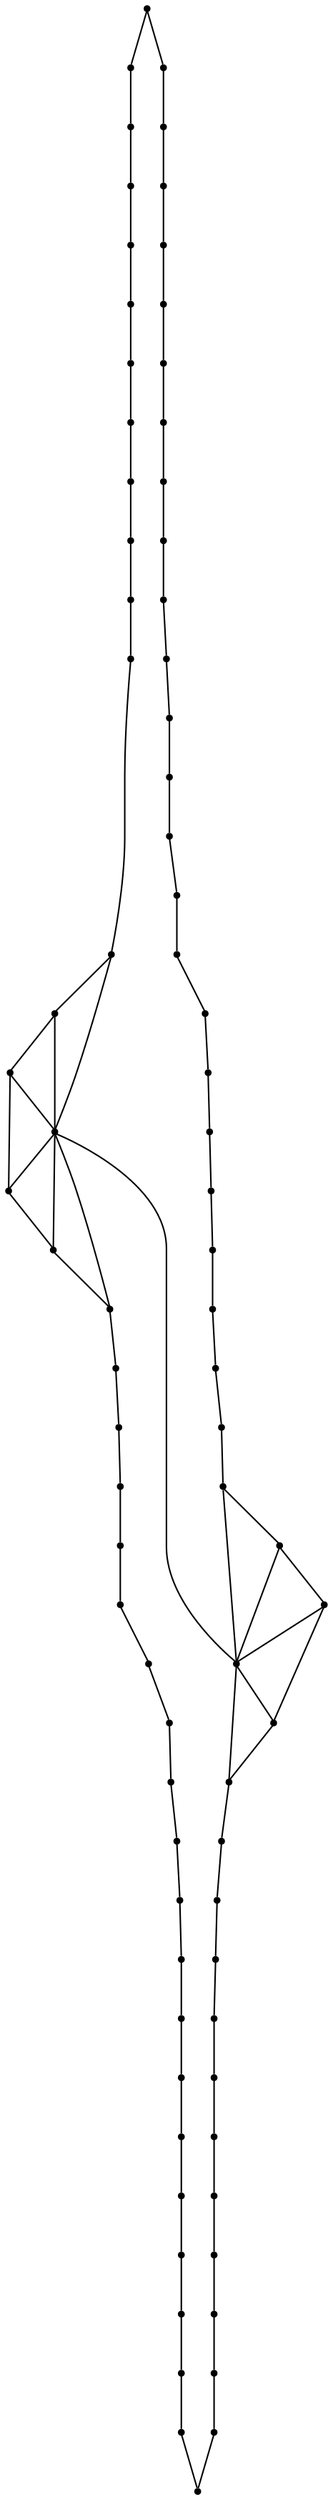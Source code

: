 graph {
  node [shape=point,comment="{\"directed\":false,\"doi\":\"10.1007/11618058_3\",\"figure\":\"5 (11)\"}"]

  v0 [pos="1228.9952398255814,389.21216011047363"]
  v1 [pos="1228.373296693314,400.1038201649984"]
  v2 [pos="1226.782335574128,411.0568968454997"]
  v3 [pos="1228.635828488372,378.47779273986816"]
  v4 [pos="1224.2475381540696,421.9746239980062"]
  v5 [pos="1220.7937681686046,432.7610619862874"]
  v6 [pos="1227.2897529069767,367.9933516184489"]
  v7 [pos="1224.948714571221,357.84752845764154"]
  v8 [pos="1221.61160065407,348.12049547831214"]
  v9 [pos="1216.4554278706394,443.31938107808435"]
  v10 [pos="1217.3295694040696,338.9205265045166"]
  v11 [pos="1211.2700990188953,453.5528151194255"]
  v12 [pos="1212.050476925872,330.29441515604657"]
  v13 [pos="1205.2825172601742,463.3683490753174"]
  v14 [pos="1205.8034474927324,322.2641595204671"]
  v15 [pos="1198.540661337209,472.67773628234863"]
  v16 [pos="1198.911550690407,315.149621963501"]
  v17 [pos="1191.0975972020349,481.39336585998535"]
  v18 [pos="1190.6839752906976,308.59031359354657"]
  v19 [pos="1183.0106831395349,489.4351291656494"]
  v20 [pos="1181.6739871002908,302.53613471984863"]
  v21 [pos="1174.3361328125,496.72253608703613"]
  v22 [pos="1173.8818768168605,299.1121260325114"]
  v23 [pos="1165.1417332848837,503.18921089172363"]
  v24 [pos="1160.38671875,293.6985619862874"]
  v25 [pos="1155.4868459302324,508.77774238586426"]
  v26 [pos="1149.6961709665698,288.56003761291504"]
  v27 [pos="1145.4536927688953,513.4037621816"]
  v28 [pos="1135.0945130813952,517.0537916819255"]
  v29 [pos="1129.9404069767443,298.14026832580566"]
  v30 [pos="1127.546207303779,278.23606808980304"]
  v31 [pos="1124.4644077034884,519.7309462229412"]
  v32 [pos="1116.7420875726743,273.13085873921716"]
  v33 [pos="1113.7290288880815,521.1538283030193"]
  v34 [pos="1102.8040879360467,521.707976659139"]
  v35 [pos="1052.595796239099,498.7662601470947"]
  v36 [pos="1105.9265216206395,268.3829593658447"]
  v37 [pos="1096.4133130450582,261.99550310770667"]
  v38 [pos="1091.7207757994186,521.4819558461508"]
  v39 [pos="1085.6592705305234,258.46112251281727"]
  v40 [pos="1081.3271938590117,518.4527683258057"]
  v41 [pos="1074.88742278343,255.7892449696859"]
  v42 [pos="1069.9656749636627,517.0954990386963"]
  v43 [pos="1064.1146052870638,254.09755388895667"]
  v44 [pos="1058.4968954396802,515.3777408599854"]
  v45 [pos="1053.1719544876453,253.79447619120276"]
  v46 [pos="1042.272004451308,254.62779680887854"]
  v47 [pos="1035.2040266170059,511.6996097564697"]
  v48 [pos="1031.461652888808,256.627779006958"]
  v49 [pos="1023.5268463844477,509.7569115956625"]
  v50 [pos="1020.7898800872093,259.7985553741454"]
  v51 [pos="1012.0299123364825,507.47470537821454"]
  v52 [pos="1010.3493845385174,264.0735594431559"]
  v53 [pos="1000.0026685138082,506.90796852111816"]
  v54 [pos="1000.202707122093,269.420493443807"]
  v55 [pos="989.2371479832849,503.5902627309164"]
  v56 [pos="990.4227539062499,275.7829634348551"]
  v57 [pos="979.0247978742733,499.5600986480713"]
  v58 [pos="981.0783134992732,283.0975182851156"]
  v59 [pos="972.2360442405524,291.29021644592285"]
  v60 [pos="969.4667900617733,494.73921140035"]
  v61 [pos="963.9626362645349,300.2870527903239"]
  v62 [pos="960.7735124454941,488.758020401001"]
  v63 [pos="956.3195494186047,310.00168800354004"]
  v64 [pos="952.8980832122093,481.91108385721844"]
  v65 [pos="949.3651276344476,320.3412977854411"]
  v66 [pos="945.9051258175872,474.2069212595622"]
  v67 [pos="943.1546148255813,331.2142022450765"]
  v68 [pos="939.8414902797965,465.67261695861816"]
  v69 [pos="937.7400595021802,342.5194390614828"]
  v70 [pos="934.7270008175872,456.4069716135661"]
  v71 [pos="933.1662767986919,354.15280342102045"]
  v72 [pos="930.5897642623546,446.4788405100505"]
  v73 [pos="929.4760151707849,366.0111077626546"]
  v74 [pos="927.4443745457849,435.9683322906494"]
  v75 [pos="926.7025958393895,377.98709551493323"]
  v76 [pos="925.3012922420057,424.96636390686035"]
  v77 [pos="924.879308230378,389.97668902079266"]
  v78 [pos="924.1635696765989,413.56944719950354"]
  v79 [pos="924.0260560501454,401.87040646870935"]

  v78 -- v79 [id="-3",pos="924.1635696765989,413.56944719950354 924.0260560501454,401.87040646870935 924.0260560501454,401.87040646870935 924.0260560501454,401.87040646870935"]
  v79 -- v77 [id="-5",pos="924.0260560501454,401.87040646870935 924.879308230378,389.97668902079266 924.879308230378,389.97668902079266 924.879308230378,389.97668902079266"]
  v77 -- v75 [id="-10",pos="924.879308230378,389.97668902079266 926.7025958393895,377.98709551493323 926.7025958393895,377.98709551493323 926.7025958393895,377.98709551493323"]
  v75 -- v73 [id="-16",pos="926.7025958393895,377.98709551493323 929.4760151707849,366.0111077626546 929.4760151707849,366.0111077626546 929.4760151707849,366.0111077626546"]
  v76 -- v78 [id="-24",pos="925.3012922420057,424.96636390686035 924.1635696765989,413.56944719950354 924.1635696765989,413.56944719950354 924.1635696765989,413.56944719950354"]
  v76 -- v74 [id="-34",pos="925.3012922420057,424.96636390686035 927.4443745457849,435.9683322906494 927.4443745457849,435.9683322906494 927.4443745457849,435.9683322906494"]
  v73 -- v71 [id="-47",pos="929.4760151707849,366.0111077626546 933.1662767986919,354.15280342102045 933.1662767986919,354.15280342102045 933.1662767986919,354.15280342102045"]
  v74 -- v72 [id="-52",pos="927.4443745457849,435.9683322906494 930.5897642623546,446.4788405100505 930.5897642623546,446.4788405100505 930.5897642623546,446.4788405100505"]
  v72 -- v70 [id="-76",pos="930.5897642623546,446.4788405100505 934.7270008175872,456.4069716135661 934.7270008175872,456.4069716135661 934.7270008175872,456.4069716135661"]
  v71 -- v69 [id="-89",pos="933.1662767986919,354.15280342102045 937.7400595021802,342.5194390614828 937.7400595021802,342.5194390614828 937.7400595021802,342.5194390614828"]
  v70 -- v68 [id="-112",pos="934.7270008175872,456.4069716135661 939.8414902797965,465.67261695861816 939.8414902797965,465.67261695861816 939.8414902797965,465.67261695861816"]
  v69 -- v67 [id="-130",pos="937.7400595021802,342.5194390614828 943.1546148255813,331.2142022450765 943.1546148255813,331.2142022450765 943.1546148255813,331.2142022450765"]
  v68 -- v66 [id="-145",pos="939.8414902797965,465.67261695861816 945.9051258175872,474.2069212595622 945.9051258175872,474.2069212595622 945.9051258175872,474.2069212595622"]
  v67 -- v65 [id="-166",pos="943.1546148255813,331.2142022450765 949.3651276344476,320.3412977854411 949.3651276344476,320.3412977854411 949.3651276344476,320.3412977854411"]
  v66 -- v64 [id="-181",pos="945.9051258175872,474.2069212595622 952.8980832122093,481.91108385721844 952.8980832122093,481.91108385721844 952.8980832122093,481.91108385721844"]
  v65 -- v63 [id="-197",pos="949.3651276344476,320.3412977854411 956.3195494186047,310.00168800354004 956.3195494186047,310.00168800354004 956.3195494186047,310.00168800354004"]
  v64 -- v62 [id="-217",pos="952.8980832122093,481.91108385721844 960.7735124454941,488.758020401001 960.7735124454941,488.758020401001 960.7735124454941,488.758020401001"]
  v63 -- v61 [id="-232",pos="956.3195494186047,310.00168800354004 963.9626362645349,300.2870527903239 963.9626362645349,300.2870527903239 963.9626362645349,300.2870527903239"]
  v62 -- v60 [id="-255",pos="960.7735124454941,488.758020401001 969.4667900617733,494.73921140035 969.4667900617733,494.73921140035 969.4667900617733,494.73921140035"]
  v61 -- v59 [id="-268",pos="963.9626362645349,300.2870527903239 972.2360442405524,291.29021644592285 972.2360442405524,291.29021644592285 972.2360442405524,291.29021644592285"]
  v60 -- v57 [id="-292",pos="969.4667900617733,494.73921140035 979.0247978742733,499.5600986480713 979.0247978742733,499.5600986480713 979.0247978742733,499.5600986480713"]
  v59 -- v58 [id="-304",pos="972.2360442405524,291.29021644592285 981.0783134992732,283.0975182851156 981.0783134992732,283.0975182851156 981.0783134992732,283.0975182851156"]
  v57 -- v55 [id="-331",pos="979.0247978742733,499.5600986480713 989.2371479832849,503.5902627309164 989.2371479832849,503.5902627309164 989.2371479832849,503.5902627309164"]
  v58 -- v56 [id="-340",pos="981.0783134992732,283.0975182851156 990.4227539062499,275.7829634348551 990.4227539062499,275.7829634348551 990.4227539062499,275.7829634348551"]
  v55 -- v53 [id="-370",pos="989.2371479832849,503.5902627309164 1000.0026685138082,506.90796852111816 1000.0026685138082,506.90796852111816 1000.0026685138082,506.90796852111816"]
  v56 -- v54 [id="-376",pos="990.4227539062499,275.7829634348551 1000.202707122093,269.420493443807 1000.202707122093,269.420493443807 1000.202707122093,269.420493443807"]
  v53 -- v51 [id="-406",pos="1000.0026685138082,506.90796852111816 1012.0299123364825,507.47470537821454 1012.0299123364825,507.47470537821454 1012.0299123364825,507.47470537821454"]
  v54 -- v52 [id="-412",pos="1000.202707122093,269.420493443807 1010.3493845385174,264.0735594431559 1010.3493845385174,264.0735594431559 1010.3493845385174,264.0735594431559"]
  v51 -- v49 [id="-440",pos="1012.0299123364825,507.47470537821454 1023.5268463844477,509.7569115956625 1023.5268463844477,509.7569115956625 1023.5268463844477,509.7569115956625"]
  v52 -- v50 [id="-448",pos="1010.3493845385174,264.0735594431559 1020.7898800872093,259.7985553741454 1020.7898800872093,259.7985553741454 1020.7898800872093,259.7985553741454"]
  v50 -- v48 [id="-475",pos="1020.7898800872093,259.7985553741454 1031.461652888808,256.627779006958 1031.461652888808,256.627779006958 1031.461652888808,256.627779006958"]
  v49 -- v47 [id="-482",pos="1023.5268463844477,509.7569115956625 1035.2040266170059,511.6996097564697 1035.2040266170059,511.6996097564697 1035.2040266170059,511.6996097564697"]
  v48 -- v46 [id="-511",pos="1031.461652888808,256.627779006958 1042.272004451308,254.62779680887854 1042.272004451308,254.62779680887854 1042.272004451308,254.62779680887854"]
  v51 -- v35 [id="-515",pos="1012.0299123364825,507.47470537821454 1052.595796239099,498.7662601470947 1052.595796239099,498.7662601470947 1052.595796239099,498.7662601470947"]
  v46 -- v45 [id="-545",pos="1042.272004451308,254.62779680887854 1053.1719544876453,253.79447619120276 1053.1719544876453,253.79447619120276 1053.1719544876453,253.79447619120276"]
  v49 -- v35 [id="-549",pos="1023.5268463844477,509.7569115956625 1052.595796239099,498.7662601470947 1052.595796239099,498.7662601470947 1052.595796239099,498.7662601470947"]
  v47 -- v44 [id="-555",pos="1035.2040266170059,511.6996097564697 1058.4968954396802,515.3777408599854 1058.4968954396802,515.3777408599854 1058.4968954396802,515.3777408599854"]
  v45 -- v43 [id="-579",pos="1053.1719544876453,253.79447619120276 1064.1146052870638,254.09755388895667 1064.1146052870638,254.09755388895667 1064.1146052870638,254.09755388895667"]
  v47 -- v35 [id="-583",pos="1035.2040266170059,511.6996097564697 1052.595796239099,498.7662601470947 1052.595796239099,498.7662601470947 1052.595796239099,498.7662601470947"]
  v44 -- v42 [id="-589",pos="1058.4968954396802,515.3777408599854 1069.9656749636627,517.0954990386963 1069.9656749636627,517.0954990386963 1069.9656749636627,517.0954990386963"]
  v43 -- v41 [id="-606",pos="1064.1146052870638,254.09755388895667 1074.88742278343,255.7892449696859 1074.88742278343,255.7892449696859 1074.88742278343,255.7892449696859"]
  v35 -- v29 [id="-624",pos="1052.595796239099,498.7662601470947 1129.9404069767443,298.14026832580566 1129.9404069767443,298.14026832580566 1129.9404069767443,298.14026832580566"]
  v35 -- v44 [id="-626",pos="1052.595796239099,498.7662601470947 1058.4968954396802,515.3777408599854 1058.4968954396802,515.3777408599854 1058.4968954396802,515.3777408599854"]
  v35 -- v42 [id="-629",pos="1052.595796239099,498.7662601470947 1069.9656749636627,517.0954990386963 1069.9656749636627,517.0954990386963 1069.9656749636627,517.0954990386963"]
  v35 -- v40 [id="-630",pos="1052.595796239099,498.7662601470947 1081.3271938590117,518.4527683258057 1081.3271938590117,518.4527683258057 1081.3271938590117,518.4527683258057"]
  v41 -- v39 [id="-639",pos="1074.88742278343,255.7892449696859 1085.6592705305234,258.46112251281727 1085.6592705305234,258.46112251281727 1085.6592705305234,258.46112251281727"]
  v42 -- v40 [id="-651",pos="1069.9656749636627,517.0954990386963 1081.3271938590117,518.4527683258057 1081.3271938590117,518.4527683258057 1081.3271938590117,518.4527683258057"]
  v40 -- v38 [id="-652",pos="1081.3271938590117,518.4527683258057 1091.7207757994186,521.4819558461508 1091.7207757994186,521.4819558461508 1091.7207757994186,521.4819558461508"]
  v39 -- v37 [id="-670",pos="1085.6592705305234,258.46112251281727 1096.4133130450582,261.99550310770667 1096.4133130450582,261.99550310770667 1096.4133130450582,261.99550310770667"]
  v38 -- v34 [id="-689",pos="1091.7207757994186,521.4819558461508 1102.8040879360467,521.707976659139 1102.8040879360467,521.707976659139 1102.8040879360467,521.707976659139"]
  v37 -- v36 [id="-704",pos="1096.4133130450582,261.99550310770667 1105.9265216206395,268.3829593658447 1105.9265216206395,268.3829593658447 1105.9265216206395,268.3829593658447"]
  v34 -- v33 [id="-730",pos="1102.8040879360467,521.707976659139 1113.7290288880815,521.1538283030193 1113.7290288880815,521.1538283030193 1113.7290288880815,521.1538283030193"]
  v36 -- v32 [id="-740",pos="1105.9265216206395,268.3829593658447 1116.7420875726743,273.13085873921716 1116.7420875726743,273.13085873921716 1116.7420875726743,273.13085873921716"]
  v33 -- v31 [id="-759",pos="1113.7290288880815,521.1538283030193 1124.4644077034884,519.7309462229412 1124.4644077034884,519.7309462229412 1124.4644077034884,519.7309462229412"]
  v32 -- v30 [id="-777",pos="1116.7420875726743,273.13085873921716 1127.546207303779,278.23606808980304 1127.546207303779,278.23606808980304 1127.546207303779,278.23606808980304"]
  v31 -- v28 [id="-798",pos="1124.4644077034884,519.7309462229412 1135.0945130813952,517.0537916819255 1135.0945130813952,517.0537916819255 1135.0945130813952,517.0537916819255"]
  v36 -- v29 [id="-806",pos="1105.9265216206395,268.3829593658447 1129.9404069767443,298.14026832580566 1129.9404069767443,298.14026832580566 1129.9404069767443,298.14026832580566"]
  v28 -- v27 [id="-832",pos="1135.0945130813952,517.0537916819255 1145.4536927688953,513.4037621816 1145.4536927688953,513.4037621816 1145.4536927688953,513.4037621816"]
  v32 -- v29 [id="-840",pos="1116.7420875726743,273.13085873921716 1129.9404069767443,298.14026832580566 1129.9404069767443,298.14026832580566 1129.9404069767443,298.14026832580566"]
  v30 -- v26 [id="-845",pos="1127.546207303779,278.23606808980304 1149.6961709665698,288.56003761291504 1149.6961709665698,288.56003761291504 1149.6961709665698,288.56003761291504"]
  v27 -- v25 [id="-866",pos="1145.4536927688953,513.4037621816 1155.4868459302324,508.77774238586426 1155.4868459302324,508.77774238586426 1155.4868459302324,508.77774238586426"]
  v30 -- v29 [id="-875",pos="1127.546207303779,278.23606808980304 1129.9404069767443,298.14026832580566 1129.9404069767443,298.14026832580566 1129.9404069767443,298.14026832580566"]
  v26 -- v24 [id="-885",pos="1149.6961709665698,288.56003761291504 1160.38671875,293.6985619862874 1160.38671875,293.6985619862874 1160.38671875,293.6985619862874"]
  v29 -- v26 [id="-888",pos="1129.9404069767443,298.14026832580566 1149.6961709665698,288.56003761291504 1149.6961709665698,288.56003761291504 1149.6961709665698,288.56003761291504"]
  v29 -- v24 [id="-889",pos="1129.9404069767443,298.14026832580566 1160.38671875,293.6985619862874 1160.38671875,293.6985619862874 1160.38671875,293.6985619862874"]
  v25 -- v23 [id="-903",pos="1155.4868459302324,508.77774238586426 1165.1417332848837,503.18921089172363 1165.1417332848837,503.18921089172363 1165.1417332848837,503.18921089172363"]
  v23 -- v21 [id="-921",pos="1165.1417332848837,503.18921089172363 1174.3361328125,496.72253608703613 1174.3361328125,496.72253608703613 1174.3361328125,496.72253608703613"]
  v24 -- v22 [id="-940",pos="1160.38671875,293.6985619862874 1173.8818768168605,299.1121260325114 1173.8818768168605,299.1121260325114 1173.8818768168605,299.1121260325114"]
  v22 -- v20 [id="-943",pos="1173.8818768168605,299.1121260325114 1181.6739871002908,302.53613471984863 1181.6739871002908,302.53613471984863 1181.6739871002908,302.53613471984863"]
  v21 -- v19 [id="-955",pos="1174.3361328125,496.72253608703613 1183.0106831395349,489.4351291656494 1183.0106831395349,489.4351291656494 1183.0106831395349,489.4351291656494"]
  v20 -- v18 [id="-974",pos="1181.6739871002908,302.53613471984863 1190.6839752906976,308.59031359354657 1190.6839752906976,308.59031359354657 1190.6839752906976,308.59031359354657"]
  v19 -- v17 [id="-989",pos="1183.0106831395349,489.4351291656494 1191.0975972020349,481.39336585998535 1191.0975972020349,481.39336585998535 1191.0975972020349,481.39336585998535"]
  v17 -- v15 [id="-1013",pos="1191.0975972020349,481.39336585998535 1198.540661337209,472.67773628234863 1198.540661337209,472.67773628234863 1198.540661337209,472.67773628234863"]
  v18 -- v16 [id="-1021",pos="1190.6839752906976,308.59031359354657 1198.911550690407,315.149621963501 1198.911550690407,315.149621963501 1198.911550690407,315.149621963501"]
  v16 -- v14 [id="-1051",pos="1198.911550690407,315.149621963501 1205.8034474927324,322.2641595204671 1205.8034474927324,322.2641595204671 1205.8034474927324,322.2641595204671"]
  v15 -- v13 [id="-1057",pos="1198.540661337209,472.67773628234863 1205.2825172601742,463.3683490753174 1205.2825172601742,463.3683490753174 1205.2825172601742,463.3683490753174"]
  v13 -- v11 [id="-1085",pos="1205.2825172601742,463.3683490753174 1211.2700990188953,453.5528151194255 1211.2700990188953,453.5528151194255 1211.2700990188953,453.5528151194255"]
  v14 -- v12 [id="-1093",pos="1205.8034474927324,322.2641595204671 1212.050476925872,330.29441515604657 1212.050476925872,330.29441515604657 1212.050476925872,330.29441515604657"]
  v11 -- v9 [id="-1120",pos="1211.2700990188953,453.5528151194255 1216.4554278706394,443.31938107808435 1216.4554278706394,443.31938107808435 1216.4554278706394,443.31938107808435"]
  v12 -- v10 [id="-1132",pos="1212.050476925872,330.29441515604657 1217.3295694040696,338.9205265045166 1217.3295694040696,338.9205265045166 1217.3295694040696,338.9205265045166"]
  v9 -- v5 [id="-1156",pos="1216.4554278706394,443.31938107808435 1220.7937681686046,432.7610619862874 1220.7937681686046,432.7610619862874 1220.7937681686046,432.7610619862874"]
  v10 -- v8 [id="-1168",pos="1217.3295694040696,338.9205265045166 1221.61160065407,348.12049547831214 1221.61160065407,348.12049547831214 1221.61160065407,348.12049547831214"]
  v5 -- v4 [id="-1192",pos="1220.7937681686046,432.7610619862874 1224.2475381540696,421.9746239980062 1224.2475381540696,421.9746239980062 1224.2475381540696,421.9746239980062"]
  v8 -- v7 [id="-1204",pos="1221.61160065407,348.12049547831214 1224.948714571221,357.84752845764154 1224.948714571221,357.84752845764154 1224.948714571221,357.84752845764154"]
  v4 -- v2 [id="-1228",pos="1224.2475381540696,421.9746239980062 1226.782335574128,411.0568968454997 1226.782335574128,411.0568968454997 1226.782335574128,411.0568968454997"]
  v7 -- v6 [id="-1240",pos="1224.948714571221,357.84752845764154 1227.2897529069767,367.9933516184489 1227.2897529069767,367.9933516184489 1227.2897529069767,367.9933516184489"]
  v2 -- v1 [id="-1261",pos="1226.782335574128,411.0568968454997 1228.373296693314,400.1038201649984 1228.373296693314,400.1038201649984 1228.373296693314,400.1038201649984"]
  v6 -- v3 [id="-1276",pos="1227.2897529069767,367.9933516184489 1228.635828488372,378.47779273986816 1228.635828488372,378.47779273986816 1228.635828488372,378.47779273986816"]
  v1 -- v0 [id="-1297",pos="1228.373296693314,400.1038201649984 1228.9952398255814,389.21216011047363 1228.9952398255814,389.21216011047363 1228.9952398255814,389.21216011047363"]
  v3 -- v0 [id="-1313",pos="1228.635828488372,378.47779273986816 1228.9952398255814,389.21216011047363 1228.9952398255814,389.21216011047363 1228.9952398255814,389.21216011047363"]
}